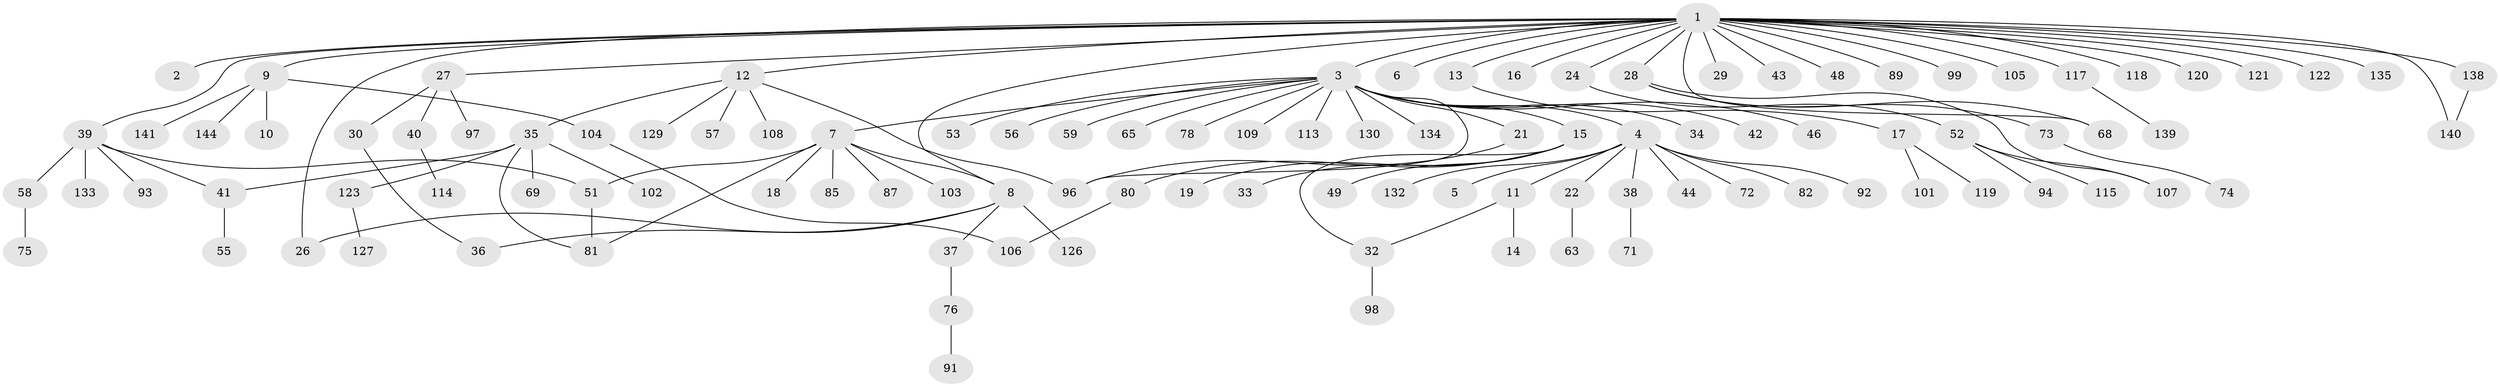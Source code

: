 // Generated by graph-tools (version 1.1) at 2025/51/02/27/25 19:51:54]
// undirected, 108 vertices, 121 edges
graph export_dot {
graph [start="1"]
  node [color=gray90,style=filled];
  1 [super="+116"];
  2 [super="+88"];
  3 [super="+25"];
  4 [super="+45"];
  5 [super="+47"];
  6 [super="+142"];
  7 [super="+23"];
  8 [super="+145"];
  9;
  10 [super="+66"];
  11 [super="+70"];
  12 [super="+31"];
  13;
  14;
  15 [super="+20"];
  16;
  17 [super="+86"];
  18 [super="+125"];
  19;
  21 [super="+83"];
  22 [super="+84"];
  24;
  26;
  27 [super="+64"];
  28 [super="+79"];
  29;
  30 [super="+60"];
  32 [super="+61"];
  33;
  34;
  35 [super="+67"];
  36 [super="+90"];
  37 [super="+128"];
  38;
  39 [super="+50"];
  40 [super="+112"];
  41 [super="+54"];
  42;
  43;
  44;
  46;
  48;
  49;
  51;
  52 [super="+62"];
  53;
  55;
  56;
  57;
  58 [super="+100"];
  59 [super="+77"];
  63 [super="+95"];
  65;
  68;
  69;
  71;
  72;
  73;
  74;
  75;
  76 [super="+143"];
  78;
  80 [super="+110"];
  81 [super="+111"];
  82;
  85;
  87;
  89;
  91;
  92;
  93;
  94;
  96;
  97;
  98;
  99;
  101;
  102;
  103;
  104 [super="+124"];
  105;
  106;
  107 [super="+131"];
  108;
  109;
  113;
  114;
  115;
  117;
  118;
  119;
  120;
  121;
  122;
  123;
  126;
  127;
  129;
  130;
  132 [super="+137"];
  133;
  134;
  135 [super="+136"];
  138;
  139;
  140;
  141;
  144;
  1 -- 2;
  1 -- 3;
  1 -- 6;
  1 -- 8;
  1 -- 9;
  1 -- 12;
  1 -- 13;
  1 -- 16;
  1 -- 24;
  1 -- 26;
  1 -- 27;
  1 -- 28;
  1 -- 29;
  1 -- 39;
  1 -- 43;
  1 -- 48;
  1 -- 68;
  1 -- 89;
  1 -- 99;
  1 -- 105;
  1 -- 117;
  1 -- 118;
  1 -- 120;
  1 -- 121;
  1 -- 122;
  1 -- 135;
  1 -- 138;
  1 -- 140;
  3 -- 4;
  3 -- 7 [weight=2];
  3 -- 15;
  3 -- 21;
  3 -- 34;
  3 -- 78;
  3 -- 96;
  3 -- 109;
  3 -- 130;
  3 -- 134;
  3 -- 65;
  3 -- 42;
  3 -- 46;
  3 -- 113;
  3 -- 53;
  3 -- 56;
  3 -- 59;
  4 -- 5;
  4 -- 11;
  4 -- 22;
  4 -- 38;
  4 -- 44;
  4 -- 72;
  4 -- 82;
  4 -- 92;
  4 -- 132;
  7 -- 8;
  7 -- 18;
  7 -- 51;
  7 -- 85;
  7 -- 81;
  7 -- 103;
  7 -- 87;
  8 -- 26;
  8 -- 36;
  8 -- 37;
  8 -- 126;
  9 -- 10;
  9 -- 104;
  9 -- 141;
  9 -- 144;
  11 -- 14;
  11 -- 32;
  12 -- 35;
  12 -- 57;
  12 -- 96;
  12 -- 129;
  12 -- 108;
  13 -- 17;
  15 -- 19;
  15 -- 33;
  15 -- 32;
  15 -- 49;
  15 -- 80;
  17 -- 101;
  17 -- 119;
  21 -- 96;
  22 -- 63;
  24 -- 52;
  27 -- 30;
  27 -- 40;
  27 -- 97;
  28 -- 68;
  28 -- 73;
  28 -- 107;
  30 -- 36;
  32 -- 98;
  35 -- 41;
  35 -- 69;
  35 -- 81;
  35 -- 102;
  35 -- 123;
  37 -- 76;
  38 -- 71;
  39 -- 51;
  39 -- 58;
  39 -- 93;
  39 -- 133;
  39 -- 41;
  40 -- 114;
  41 -- 55;
  51 -- 81;
  52 -- 115;
  52 -- 107;
  52 -- 94;
  58 -- 75;
  73 -- 74;
  76 -- 91;
  80 -- 106;
  104 -- 106;
  117 -- 139;
  123 -- 127;
  138 -- 140;
}
